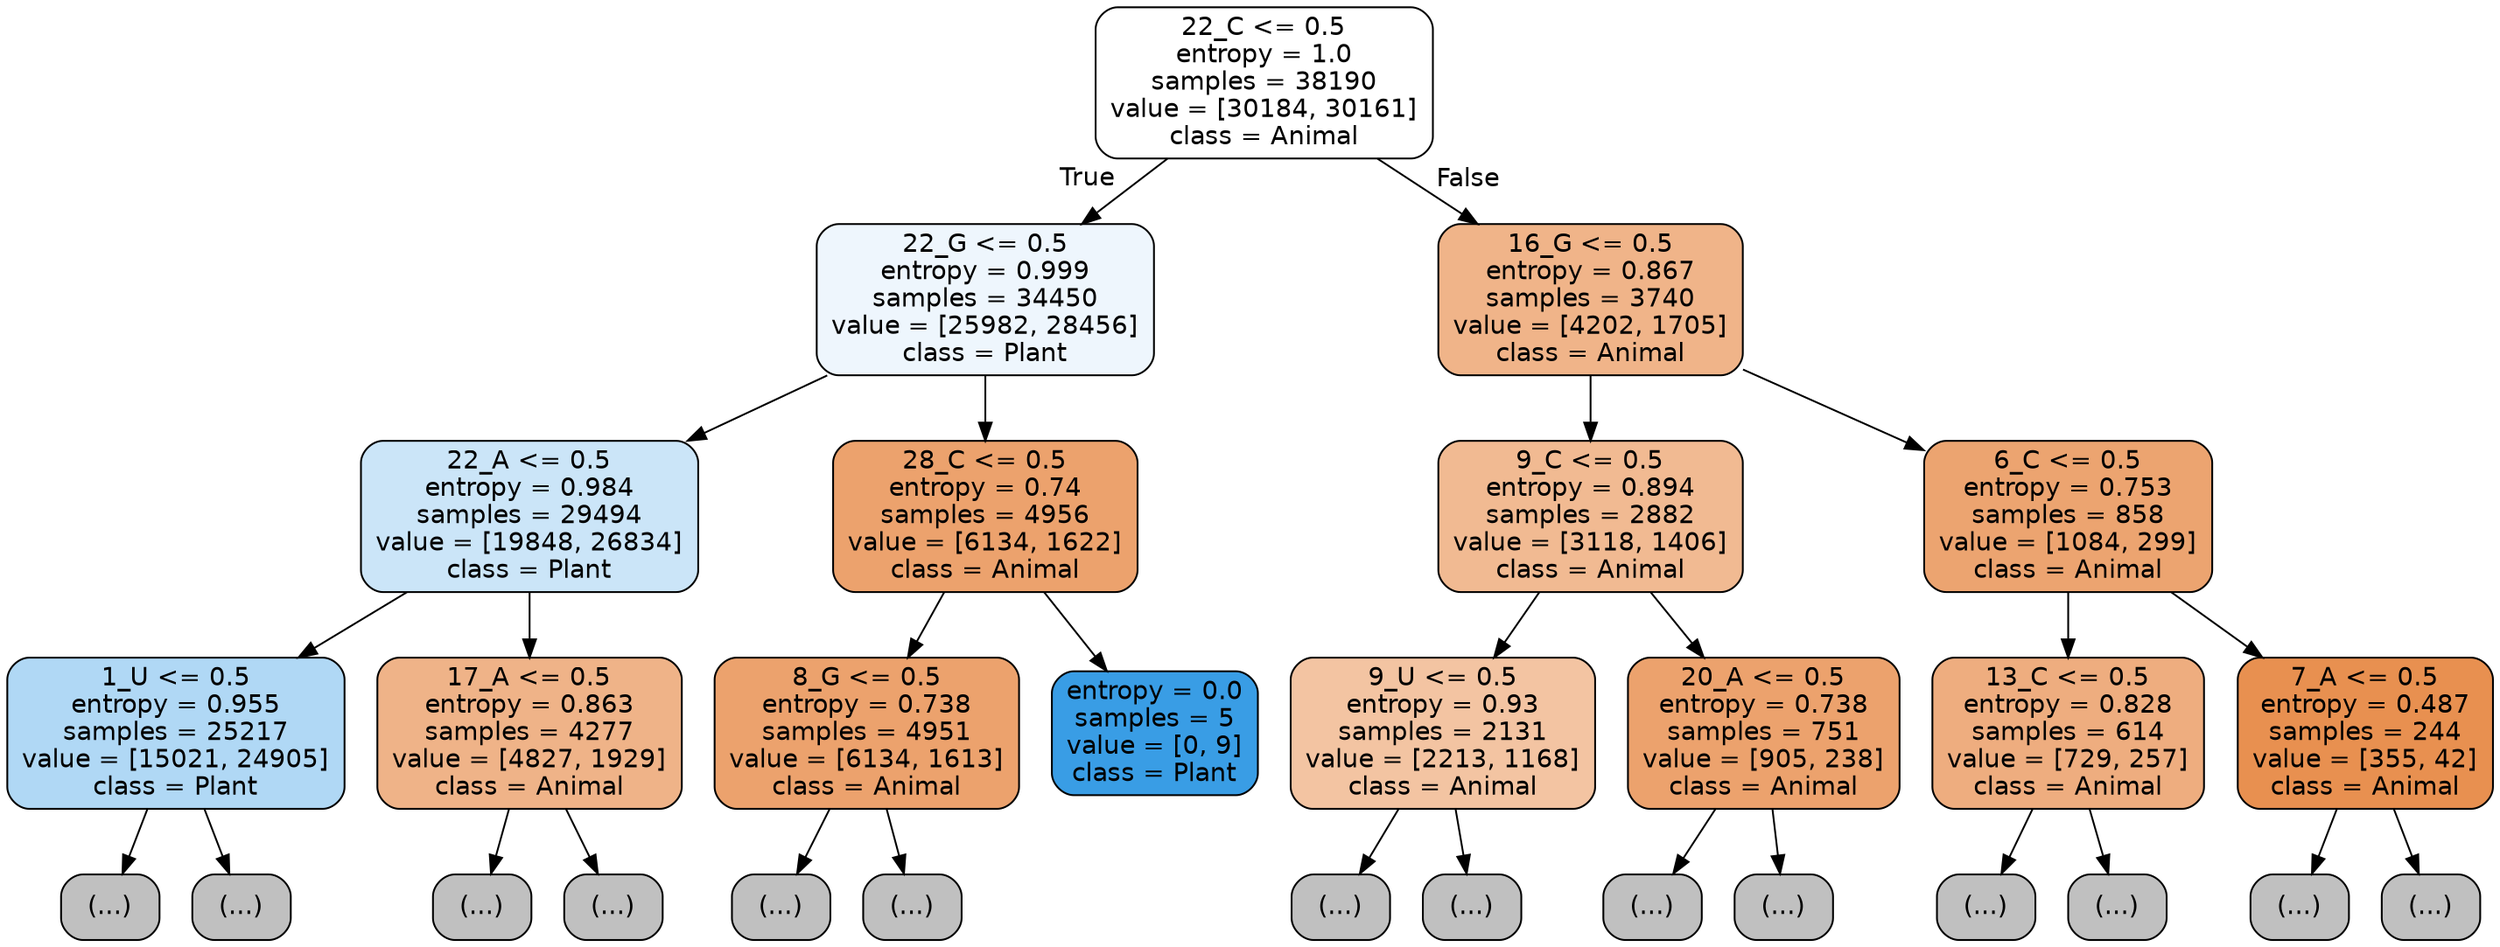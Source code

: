 digraph Tree {
node [shape=box, style="filled, rounded", color="black", fontname="helvetica"] ;
edge [fontname="helvetica"] ;
0 [label="22_C <= 0.5\nentropy = 1.0\nsamples = 38190\nvalue = [30184, 30161]\nclass = Animal", fillcolor="#ffffff"] ;
1 [label="22_G <= 0.5\nentropy = 0.999\nsamples = 34450\nvalue = [25982, 28456]\nclass = Plant", fillcolor="#eef6fd"] ;
0 -> 1 [labeldistance=2.5, labelangle=45, headlabel="True"] ;
2 [label="22_A <= 0.5\nentropy = 0.984\nsamples = 29494\nvalue = [19848, 26834]\nclass = Plant", fillcolor="#cbe5f8"] ;
1 -> 2 ;
3 [label="1_U <= 0.5\nentropy = 0.955\nsamples = 25217\nvalue = [15021, 24905]\nclass = Plant", fillcolor="#b0d8f5"] ;
2 -> 3 ;
4 [label="(...)", fillcolor="#C0C0C0"] ;
3 -> 4 ;
6167 [label="(...)", fillcolor="#C0C0C0"] ;
3 -> 6167 ;
10878 [label="17_A <= 0.5\nentropy = 0.863\nsamples = 4277\nvalue = [4827, 1929]\nclass = Animal", fillcolor="#efb388"] ;
2 -> 10878 ;
10879 [label="(...)", fillcolor="#C0C0C0"] ;
10878 -> 10879 ;
12346 [label="(...)", fillcolor="#C0C0C0"] ;
10878 -> 12346 ;
12787 [label="28_C <= 0.5\nentropy = 0.74\nsamples = 4956\nvalue = [6134, 1622]\nclass = Animal", fillcolor="#eca26d"] ;
1 -> 12787 ;
12788 [label="8_G <= 0.5\nentropy = 0.738\nsamples = 4951\nvalue = [6134, 1613]\nclass = Animal", fillcolor="#eca26d"] ;
12787 -> 12788 ;
12789 [label="(...)", fillcolor="#C0C0C0"] ;
12788 -> 12789 ;
14160 [label="(...)", fillcolor="#C0C0C0"] ;
12788 -> 14160 ;
14699 [label="entropy = 0.0\nsamples = 5\nvalue = [0, 9]\nclass = Plant", fillcolor="#399de5"] ;
12787 -> 14699 ;
14700 [label="16_G <= 0.5\nentropy = 0.867\nsamples = 3740\nvalue = [4202, 1705]\nclass = Animal", fillcolor="#f0b489"] ;
0 -> 14700 [labeldistance=2.5, labelangle=-45, headlabel="False"] ;
14701 [label="9_C <= 0.5\nentropy = 0.894\nsamples = 2882\nvalue = [3118, 1406]\nclass = Animal", fillcolor="#f1ba92"] ;
14700 -> 14701 ;
14702 [label="9_U <= 0.5\nentropy = 0.93\nsamples = 2131\nvalue = [2213, 1168]\nclass = Animal", fillcolor="#f3c4a2"] ;
14701 -> 14702 ;
14703 [label="(...)", fillcolor="#C0C0C0"] ;
14702 -> 14703 ;
15424 [label="(...)", fillcolor="#C0C0C0"] ;
14702 -> 15424 ;
15849 [label="20_A <= 0.5\nentropy = 0.738\nsamples = 751\nvalue = [905, 238]\nclass = Animal", fillcolor="#eca26d"] ;
14701 -> 15849 ;
15850 [label="(...)", fillcolor="#C0C0C0"] ;
15849 -> 15850 ;
16097 [label="(...)", fillcolor="#C0C0C0"] ;
15849 -> 16097 ;
16194 [label="6_C <= 0.5\nentropy = 0.753\nsamples = 858\nvalue = [1084, 299]\nclass = Animal", fillcolor="#eca470"] ;
14700 -> 16194 ;
16195 [label="13_C <= 0.5\nentropy = 0.828\nsamples = 614\nvalue = [729, 257]\nclass = Animal", fillcolor="#eead7f"] ;
16194 -> 16195 ;
16196 [label="(...)", fillcolor="#C0C0C0"] ;
16195 -> 16196 ;
16459 [label="(...)", fillcolor="#C0C0C0"] ;
16195 -> 16459 ;
16508 [label="7_A <= 0.5\nentropy = 0.487\nsamples = 244\nvalue = [355, 42]\nclass = Animal", fillcolor="#e89050"] ;
16194 -> 16508 ;
16509 [label="(...)", fillcolor="#C0C0C0"] ;
16508 -> 16509 ;
16562 [label="(...)", fillcolor="#C0C0C0"] ;
16508 -> 16562 ;
}